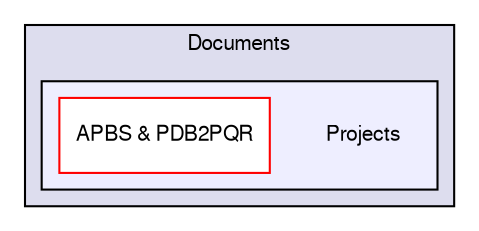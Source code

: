 digraph "C:/Users/bake113/Documents/Projects/" {
  compound=true
  node [ fontsize="10", fontname="FreeSans"];
  edge [ labelfontsize="10", labelfontname="FreeSans"];
  subgraph clusterdir_966ccb3b68f17632bac5c241bfe8c23d {
    graph [ bgcolor="#ddddee", pencolor="black", label="Documents" fontname="FreeSans", fontsize="10", URL="dir_966ccb3b68f17632bac5c241bfe8c23d.html"]
  subgraph clusterdir_40a5bcb0a6e0a79d39fedb6c1f206dfc {
    graph [ bgcolor="#eeeeff", pencolor="black", label="" URL="dir_40a5bcb0a6e0a79d39fedb6c1f206dfc.html"];
    dir_40a5bcb0a6e0a79d39fedb6c1f206dfc [shape=plaintext label="Projects"];
    dir_0bdbe8811c884401e1f6afada08bb844 [shape=box label="APBS & PDB2PQR" color="red" fillcolor="white" style="filled" URL="dir_0bdbe8811c884401e1f6afada08bb844.html"];
  }
  }
}
